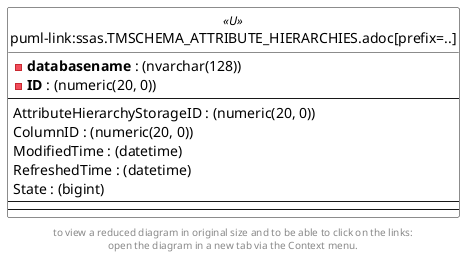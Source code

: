 @startuml
left to right direction
'top to bottom direction
hide circle
'avoide "." issues:
set namespaceSeparator none


skinparam class {
  BackgroundColor White
  BackgroundColor<<FN>> Yellow
  BackgroundColor<<FS>> Yellow
  BackgroundColor<<FT>> LightGray
  BackgroundColor<<IF>> Yellow
  BackgroundColor<<IS>> Yellow
  BackgroundColor<<P>> Aqua
  BackgroundColor<<PC>> Aqua
  BackgroundColor<<SN>> Yellow
  BackgroundColor<<SO>> SlateBlue
  BackgroundColor<<TF>> LightGray
  BackgroundColor<<TR>> Tomato
  BackgroundColor<<U>> White
  BackgroundColor<<V>> WhiteSmoke
  BackgroundColor<<X>> Aqua
}


entity "puml-link:ssas.TMSCHEMA_ATTRIBUTE_HIERARCHIES.adoc[prefix=..]" as ssas.TMSCHEMA_ATTRIBUTE_HIERARCHIES << U >> {
  - **databasename** : (nvarchar(128))
  - **ID** : (numeric(20, 0))
  --
  AttributeHierarchyStorageID : (numeric(20, 0))
  ColumnID : (numeric(20, 0))
  ModifiedTime : (datetime)
  RefreshedTime : (datetime)
  State : (bigint)
  --
  --
}



footer
to view a reduced diagram in original size and to be able to click on the links:
open the diagram in a new tab via the Context menu.
end footer

@enduml

